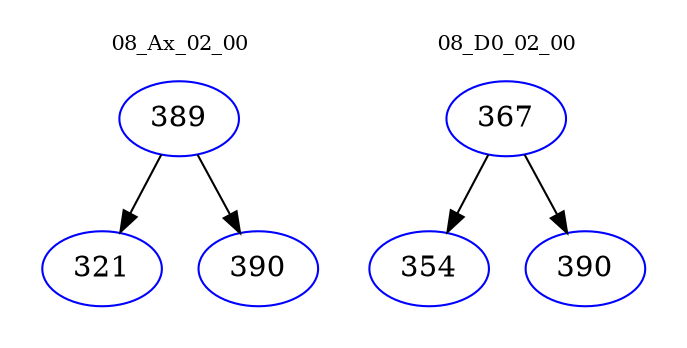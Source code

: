digraph{
subgraph cluster_0 {
color = white
label = "08_Ax_02_00";
fontsize=10;
T0_389 [label="389", color="blue"]
T0_389 -> T0_321 [color="black"]
T0_321 [label="321", color="blue"]
T0_389 -> T0_390 [color="black"]
T0_390 [label="390", color="blue"]
}
subgraph cluster_1 {
color = white
label = "08_D0_02_00";
fontsize=10;
T1_367 [label="367", color="blue"]
T1_367 -> T1_354 [color="black"]
T1_354 [label="354", color="blue"]
T1_367 -> T1_390 [color="black"]
T1_390 [label="390", color="blue"]
}
}
